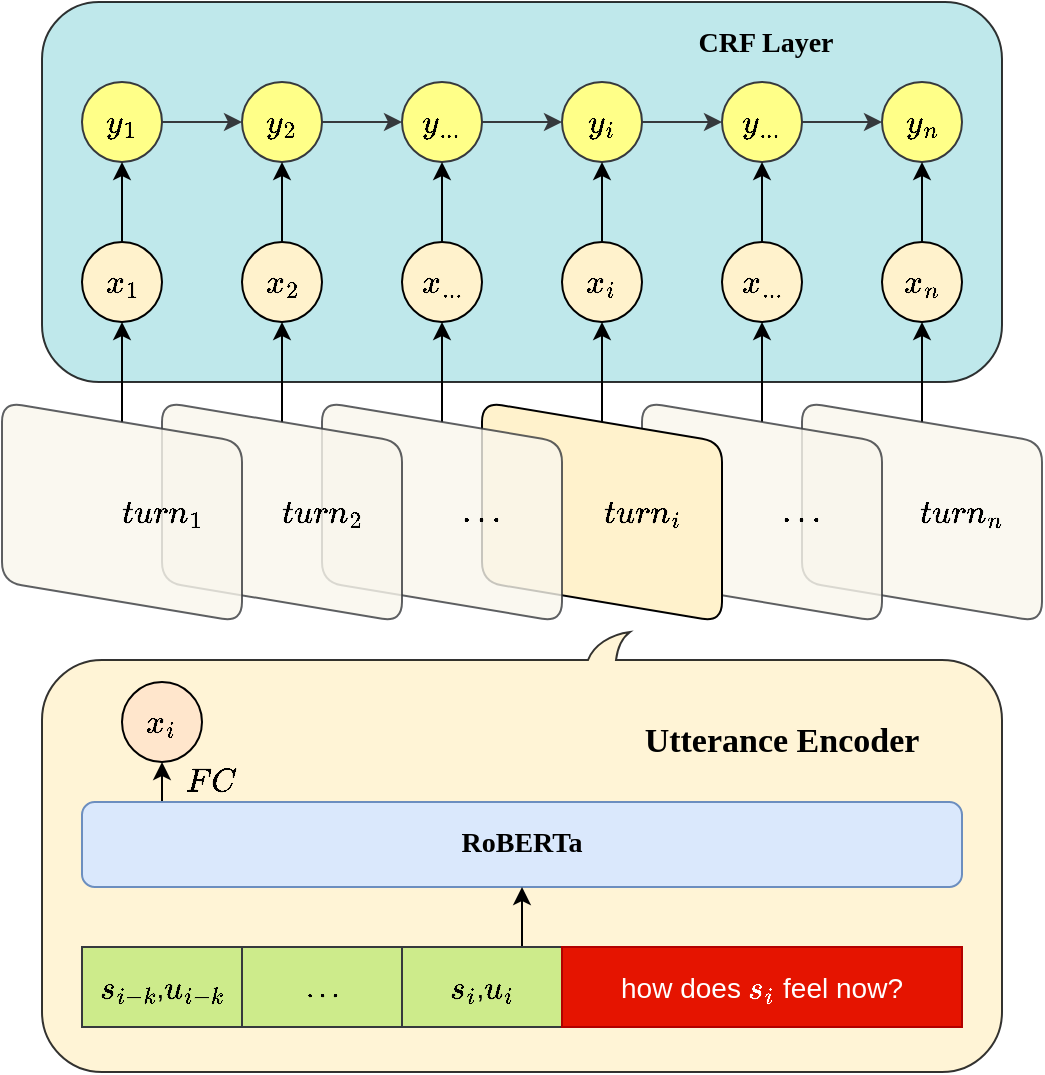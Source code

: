 <mxfile version="15.3.5" type="github">
  <diagram id="aTUWieN06N_suoqSjvtF" name="Page-1">
    <mxGraphModel dx="946" dy="589" grid="1" gridSize="10" guides="1" tooltips="1" connect="1" arrows="1" fold="1" page="1" pageScale="1" pageWidth="827" pageHeight="1169" math="1" shadow="0">
      <root>
        <mxCell id="0" />
        <mxCell id="1" parent="0" />
        <mxCell id="fIFfSu-pYB2bMiyCp4rf-40" value="" style="whiteSpace=wrap;html=1;shape=mxgraph.basic.roundRectCallout;dx=200;dy=14;size=30;boundedLbl=1;rounded=1;fontSize=14;fillColor=#fff2cc;opacity=80;perimeterSpacing=0;strokeWidth=1;direction=west;snapToPoint=0;sketch=0;strokeColor=#000000;" parent="1" vertex="1">
          <mxGeometry x="100" y="395" width="480" height="220" as="geometry" />
        </mxCell>
        <mxCell id="fIFfSu-pYB2bMiyCp4rf-34" value="" style="rounded=1;whiteSpace=wrap;html=1;fontSize=14;fillColor=#b0e3e6;opacity=80;absoluteArcSize=0;strokeColor=#000000;" parent="1" vertex="1">
          <mxGeometry x="100" y="80" width="480" height="190" as="geometry" />
        </mxCell>
        <mxCell id="fIFfSu-pYB2bMiyCp4rf-26" value="" style="edgeStyle=orthogonalEdgeStyle;rounded=0;orthogonalLoop=1;jettySize=auto;html=1;" parent="1" source="fIFfSu-pYB2bMiyCp4rf-11" target="rgQGkmDwn6sXFbKnUJ9g-35" edge="1">
          <mxGeometry relative="1" as="geometry" />
        </mxCell>
        <mxCell id="fIFfSu-pYB2bMiyCp4rf-11" value="" style="shape=parallelogram;perimeter=parallelogramPerimeter;whiteSpace=wrap;html=1;fixedSize=1;fillColor=#f9f7ed;rotation=90;rounded=1;opacity=80;strokeColor=#36393d;" parent="1" vertex="1">
          <mxGeometry x="485" y="275" width="110" height="120" as="geometry" />
        </mxCell>
        <mxCell id="fIFfSu-pYB2bMiyCp4rf-25" value="" style="edgeStyle=orthogonalEdgeStyle;rounded=0;orthogonalLoop=1;jettySize=auto;html=1;" parent="1" source="fIFfSu-pYB2bMiyCp4rf-12" target="rgQGkmDwn6sXFbKnUJ9g-34" edge="1">
          <mxGeometry relative="1" as="geometry" />
        </mxCell>
        <mxCell id="fIFfSu-pYB2bMiyCp4rf-12" value="" style="shape=parallelogram;perimeter=parallelogramPerimeter;whiteSpace=wrap;html=1;fixedSize=1;fillColor=#f9f7ed;rotation=90;rounded=1;opacity=80;strokeColor=#36393d;" parent="1" vertex="1">
          <mxGeometry x="405" y="275" width="110" height="120" as="geometry" />
        </mxCell>
        <mxCell id="fIFfSu-pYB2bMiyCp4rf-24" value="" style="edgeStyle=orthogonalEdgeStyle;rounded=0;orthogonalLoop=1;jettySize=auto;html=1;" parent="1" source="fIFfSu-pYB2bMiyCp4rf-13" target="rgQGkmDwn6sXFbKnUJ9g-33" edge="1">
          <mxGeometry relative="1" as="geometry" />
        </mxCell>
        <mxCell id="fIFfSu-pYB2bMiyCp4rf-13" value="" style="shape=parallelogram;perimeter=parallelogramPerimeter;whiteSpace=wrap;html=1;fixedSize=1;fillColor=#fff2cc;rotation=90;rounded=1;strokeColor=#000000;" parent="1" vertex="1">
          <mxGeometry x="325" y="275" width="110" height="120" as="geometry" />
        </mxCell>
        <mxCell id="fIFfSu-pYB2bMiyCp4rf-22" value="" style="edgeStyle=orthogonalEdgeStyle;rounded=0;orthogonalLoop=1;jettySize=auto;html=1;" parent="1" source="fIFfSu-pYB2bMiyCp4rf-10" target="rgQGkmDwn6sXFbKnUJ9g-32" edge="1">
          <mxGeometry relative="1" as="geometry" />
        </mxCell>
        <mxCell id="fIFfSu-pYB2bMiyCp4rf-10" value="&lt;span style=&quot;color: rgba(0 , 0 , 0 , 0) ; font-family: monospace ; font-size: 0px&quot;&gt;%3CmxGraphModel%3E%3Croot%3E%3CmxCell%20id%3D%220%22%2F%3E%3CmxCell%20id%3D%221%22%20parent%3D%220%22%2F%3E%3CmxCell%20id%3D%222%22%20value%3D%22%26lt%3Bspan%20style%3D%26quot%3Bfont-size%3A%2014px%26quot%3B%26gt%3B%5C(turn_1%5C)%26lt%3B%2Fspan%26gt%3B%22%20style%3D%22text%3Bhtml%3D1%3BstrokeColor%3Dnone%3BfillColor%3Dnone%3Balign%3Dcenter%3BverticalAlign%3Dmiddle%3BwhiteSpace%3Dwrap%3Brounded%3D0%3B%22%20vertex%3D%221%22%20parent%3D%221%22%3E%3CmxGeometry%20x%3D%22120%22%20y%3D%22325%22%20width%3D%2240%22%20height%3D%2220%22%20as%3D%22geometry%22%2F%3E%3C%2FmxCell%3E%3C%2Froot%3E%3C%2FmxGraphModel%3E&lt;/span&gt;" style="shape=parallelogram;perimeter=parallelogramPerimeter;whiteSpace=wrap;html=1;fixedSize=1;fillColor=#f9f7ed;rotation=90;rounded=1;opacity=80;strokeColor=#36393d;" parent="1" vertex="1">
          <mxGeometry x="245" y="275" width="110" height="120" as="geometry" />
        </mxCell>
        <mxCell id="rgQGkmDwn6sXFbKnUJ9g-9" style="edgeStyle=orthogonalEdgeStyle;rounded=0;orthogonalLoop=1;jettySize=auto;html=1;entryX=0.5;entryY=1;entryDx=0;entryDy=0;" parent="1" edge="1">
          <mxGeometry relative="1" as="geometry">
            <mxPoint x="160" y="480" as="sourcePoint" />
            <mxPoint x="160" y="460" as="targetPoint" />
          </mxGeometry>
        </mxCell>
        <mxCell id="rgQGkmDwn6sXFbKnUJ9g-1" value="&lt;font style=&quot;font-size: 14px&quot; face=&quot;Times New Roman&quot;&gt;&lt;b&gt;RoBERTa&lt;/b&gt;&lt;/font&gt;" style="rounded=1;whiteSpace=wrap;html=1;fillColor=#dae8fc;strokeColor=#6c8ebf;direction=east;" parent="1" vertex="1">
          <mxGeometry x="120" y="480" width="440" height="42.5" as="geometry" />
        </mxCell>
        <mxCell id="rgQGkmDwn6sXFbKnUJ9g-2" value="&lt;font style=&quot;font-size: 14px&quot;&gt;\(s_{i-k}\),\(u_{i-k}\)&lt;/font&gt;" style="rounded=0;whiteSpace=wrap;html=1;fillColor=#cdeb8b;strokeColor=#36393d;direction=east;" parent="1" vertex="1">
          <mxGeometry x="120" y="552.5" width="80" height="40" as="geometry" />
        </mxCell>
        <mxCell id="rgQGkmDwn6sXFbKnUJ9g-7" value="" style="edgeStyle=orthogonalEdgeStyle;rounded=0;orthogonalLoop=1;jettySize=auto;html=1;exitX=0.75;exitY=0;exitDx=0;exitDy=0;" parent="1" source="rgQGkmDwn6sXFbKnUJ9g-4" target="rgQGkmDwn6sXFbKnUJ9g-1" edge="1">
          <mxGeometry relative="1" as="geometry" />
        </mxCell>
        <mxCell id="rgQGkmDwn6sXFbKnUJ9g-4" value="&lt;font style=&quot;font-size: 14px&quot;&gt;\(s_{i}\),\(u_{i}\)&lt;/font&gt;" style="rounded=0;whiteSpace=wrap;html=1;fillColor=#cdeb8b;strokeColor=#36393d;direction=east;" parent="1" vertex="1">
          <mxGeometry x="280" y="552.5" width="80" height="40" as="geometry" />
        </mxCell>
        <mxCell id="rgQGkmDwn6sXFbKnUJ9g-5" value="\(...\)" style="rounded=0;whiteSpace=wrap;html=1;fillColor=#cdeb8b;strokeColor=#36393d;direction=east;" parent="1" vertex="1">
          <mxGeometry x="200" y="552.5" width="80" height="40" as="geometry" />
        </mxCell>
        <mxCell id="rgQGkmDwn6sXFbKnUJ9g-6" value="&lt;font style=&quot;font-size: 14px&quot;&gt;how does \(s_i\) feel now?&lt;/font&gt;" style="rounded=0;whiteSpace=wrap;html=1;fillColor=#e51400;strokeColor=#B20000;direction=east;fontColor=#ffffff;" parent="1" vertex="1">
          <mxGeometry x="360" y="552.5" width="200" height="40" as="geometry" />
        </mxCell>
        <mxCell id="rgQGkmDwn6sXFbKnUJ9g-77" style="edgeStyle=orthogonalEdgeStyle;rounded=0;orthogonalLoop=1;jettySize=auto;html=1;entryX=0;entryY=0.5;entryDx=0;entryDy=0;fillColor=#ffff88;strokeColor=#36393d;" parent="1" source="rgQGkmDwn6sXFbKnUJ9g-19" target="rgQGkmDwn6sXFbKnUJ9g-24" edge="1">
          <mxGeometry relative="1" as="geometry" />
        </mxCell>
        <mxCell id="rgQGkmDwn6sXFbKnUJ9g-19" value="&lt;font style=&quot;font-size: 14px&quot;&gt;\(y_1\)&lt;/font&gt;" style="ellipse;whiteSpace=wrap;html=1;aspect=fixed;fillColor=#ffff88;strokeColor=#36393d;" parent="1" vertex="1">
          <mxGeometry x="120" y="120" width="40" height="40" as="geometry" />
        </mxCell>
        <mxCell id="rgQGkmDwn6sXFbKnUJ9g-79" style="edgeStyle=orthogonalEdgeStyle;rounded=0;orthogonalLoop=1;jettySize=auto;html=1;entryX=0;entryY=0.5;entryDx=0;entryDy=0;fillColor=#ffff88;strokeColor=#36393d;" parent="1" source="rgQGkmDwn6sXFbKnUJ9g-20" target="rgQGkmDwn6sXFbKnUJ9g-21" edge="1">
          <mxGeometry relative="1" as="geometry" />
        </mxCell>
        <mxCell id="rgQGkmDwn6sXFbKnUJ9g-20" value="&lt;font style=&quot;font-size: 14px&quot;&gt;\(y_{...}\)&lt;/font&gt;" style="ellipse;whiteSpace=wrap;html=1;aspect=fixed;fillColor=#ffff88;strokeColor=#36393d;" parent="1" vertex="1">
          <mxGeometry x="280" y="120" width="40" height="40" as="geometry" />
        </mxCell>
        <mxCell id="rgQGkmDwn6sXFbKnUJ9g-80" style="edgeStyle=orthogonalEdgeStyle;rounded=0;orthogonalLoop=1;jettySize=auto;html=1;entryX=0;entryY=0.5;entryDx=0;entryDy=0;fillColor=#ffff88;strokeColor=#36393d;" parent="1" source="rgQGkmDwn6sXFbKnUJ9g-21" target="rgQGkmDwn6sXFbKnUJ9g-22" edge="1">
          <mxGeometry relative="1" as="geometry" />
        </mxCell>
        <mxCell id="rgQGkmDwn6sXFbKnUJ9g-21" value="&lt;font style=&quot;font-size: 14px&quot;&gt;\(y_i\)&lt;/font&gt;" style="ellipse;whiteSpace=wrap;html=1;aspect=fixed;fontStyle=1;fillColor=#ffff88;strokeColor=#36393d;" parent="1" vertex="1">
          <mxGeometry x="360" y="120" width="40" height="40" as="geometry" />
        </mxCell>
        <mxCell id="rgQGkmDwn6sXFbKnUJ9g-81" style="edgeStyle=orthogonalEdgeStyle;rounded=0;orthogonalLoop=1;jettySize=auto;html=1;fillColor=#ffff88;strokeColor=#36393d;" parent="1" source="rgQGkmDwn6sXFbKnUJ9g-22" target="rgQGkmDwn6sXFbKnUJ9g-23" edge="1">
          <mxGeometry relative="1" as="geometry" />
        </mxCell>
        <mxCell id="rgQGkmDwn6sXFbKnUJ9g-22" value="&lt;font style=&quot;font-size: 14px&quot;&gt;\(y_{...}\)&lt;/font&gt;" style="ellipse;whiteSpace=wrap;html=1;aspect=fixed;fillColor=#ffff88;strokeColor=#36393d;" parent="1" vertex="1">
          <mxGeometry x="440" y="120" width="40" height="40" as="geometry" />
        </mxCell>
        <mxCell id="rgQGkmDwn6sXFbKnUJ9g-23" value="&lt;font style=&quot;font-size: 14px&quot;&gt;\(y_n\)&lt;/font&gt;" style="ellipse;whiteSpace=wrap;html=1;aspect=fixed;fillColor=#ffff88;strokeColor=#36393d;" parent="1" vertex="1">
          <mxGeometry x="520" y="120" width="40" height="40" as="geometry" />
        </mxCell>
        <mxCell id="rgQGkmDwn6sXFbKnUJ9g-78" style="edgeStyle=orthogonalEdgeStyle;rounded=0;orthogonalLoop=1;jettySize=auto;html=1;entryX=0;entryY=0.5;entryDx=0;entryDy=0;fillColor=#ffff88;strokeColor=#36393d;" parent="1" source="rgQGkmDwn6sXFbKnUJ9g-24" target="rgQGkmDwn6sXFbKnUJ9g-20" edge="1">
          <mxGeometry relative="1" as="geometry" />
        </mxCell>
        <mxCell id="rgQGkmDwn6sXFbKnUJ9g-24" value="&lt;font style=&quot;font-size: 14px&quot;&gt;\(y_2\)&lt;/font&gt;" style="ellipse;whiteSpace=wrap;html=1;aspect=fixed;fillColor=#ffff88;strokeColor=#36393d;" parent="1" vertex="1">
          <mxGeometry x="200" y="120" width="40" height="40" as="geometry" />
        </mxCell>
        <mxCell id="rgQGkmDwn6sXFbKnUJ9g-71" style="edgeStyle=orthogonalEdgeStyle;rounded=0;orthogonalLoop=1;jettySize=auto;html=1;entryX=0.5;entryY=1;entryDx=0;entryDy=0;" parent="1" source="rgQGkmDwn6sXFbKnUJ9g-31" target="rgQGkmDwn6sXFbKnUJ9g-19" edge="1">
          <mxGeometry relative="1" as="geometry" />
        </mxCell>
        <mxCell id="rgQGkmDwn6sXFbKnUJ9g-31" value="&lt;font style=&quot;font-size: 14px&quot;&gt;\(x_1\)&lt;/font&gt;" style="ellipse;whiteSpace=wrap;html=1;aspect=fixed;fillColor=#fff2cc;strokeColor=#000000;" parent="1" vertex="1">
          <mxGeometry x="120" y="200" width="40" height="40" as="geometry" />
        </mxCell>
        <mxCell id="rgQGkmDwn6sXFbKnUJ9g-73" style="edgeStyle=orthogonalEdgeStyle;rounded=0;orthogonalLoop=1;jettySize=auto;html=1;" parent="1" source="rgQGkmDwn6sXFbKnUJ9g-32" target="rgQGkmDwn6sXFbKnUJ9g-20" edge="1">
          <mxGeometry relative="1" as="geometry" />
        </mxCell>
        <mxCell id="rgQGkmDwn6sXFbKnUJ9g-32" value="&lt;font style=&quot;font-size: 14px&quot;&gt;\(x_{...}\)&lt;/font&gt;" style="ellipse;whiteSpace=wrap;html=1;aspect=fixed;fillColor=#fff2cc;strokeColor=#000000;" parent="1" vertex="1">
          <mxGeometry x="280" y="200" width="40" height="40" as="geometry" />
        </mxCell>
        <mxCell id="rgQGkmDwn6sXFbKnUJ9g-74" style="edgeStyle=orthogonalEdgeStyle;rounded=0;orthogonalLoop=1;jettySize=auto;html=1;entryX=0.5;entryY=1;entryDx=0;entryDy=0;" parent="1" source="rgQGkmDwn6sXFbKnUJ9g-33" target="rgQGkmDwn6sXFbKnUJ9g-21" edge="1">
          <mxGeometry relative="1" as="geometry" />
        </mxCell>
        <mxCell id="rgQGkmDwn6sXFbKnUJ9g-33" value="&lt;font style=&quot;font-size: 14px&quot;&gt;\(x_i\)&lt;/font&gt;" style="ellipse;whiteSpace=wrap;html=1;aspect=fixed;fontStyle=1;fillColor=#fff2cc;strokeColor=#000000;" parent="1" vertex="1">
          <mxGeometry x="360" y="200" width="40" height="40" as="geometry" />
        </mxCell>
        <mxCell id="rgQGkmDwn6sXFbKnUJ9g-75" style="edgeStyle=orthogonalEdgeStyle;rounded=0;orthogonalLoop=1;jettySize=auto;html=1;entryX=0.5;entryY=1;entryDx=0;entryDy=0;" parent="1" source="rgQGkmDwn6sXFbKnUJ9g-34" target="rgQGkmDwn6sXFbKnUJ9g-22" edge="1">
          <mxGeometry relative="1" as="geometry" />
        </mxCell>
        <mxCell id="rgQGkmDwn6sXFbKnUJ9g-34" value="&lt;font style=&quot;font-size: 14px&quot;&gt;\(x_{...}\)&lt;/font&gt;" style="ellipse;whiteSpace=wrap;html=1;aspect=fixed;fillColor=#fff2cc;strokeColor=#000000;" parent="1" vertex="1">
          <mxGeometry x="440" y="200" width="40" height="40" as="geometry" />
        </mxCell>
        <mxCell id="rgQGkmDwn6sXFbKnUJ9g-76" style="edgeStyle=orthogonalEdgeStyle;rounded=0;orthogonalLoop=1;jettySize=auto;html=1;entryX=0.5;entryY=1;entryDx=0;entryDy=0;" parent="1" source="rgQGkmDwn6sXFbKnUJ9g-35" target="rgQGkmDwn6sXFbKnUJ9g-23" edge="1">
          <mxGeometry relative="1" as="geometry" />
        </mxCell>
        <mxCell id="rgQGkmDwn6sXFbKnUJ9g-35" value="&lt;font style=&quot;font-size: 14px&quot;&gt;\(x_n\)&lt;/font&gt;" style="ellipse;whiteSpace=wrap;html=1;aspect=fixed;fillColor=#fff2cc;strokeColor=#000000;" parent="1" vertex="1">
          <mxGeometry x="520" y="200" width="40" height="40" as="geometry" />
        </mxCell>
        <mxCell id="rgQGkmDwn6sXFbKnUJ9g-72" style="edgeStyle=orthogonalEdgeStyle;rounded=0;orthogonalLoop=1;jettySize=auto;html=1;entryX=0.5;entryY=1;entryDx=0;entryDy=0;" parent="1" source="rgQGkmDwn6sXFbKnUJ9g-36" target="rgQGkmDwn6sXFbKnUJ9g-24" edge="1">
          <mxGeometry relative="1" as="geometry" />
        </mxCell>
        <mxCell id="rgQGkmDwn6sXFbKnUJ9g-36" value="&lt;font style=&quot;font-size: 14px&quot;&gt;\(x_2\)&lt;/font&gt;" style="ellipse;whiteSpace=wrap;html=1;aspect=fixed;fillColor=#fff2cc;strokeColor=#000000;" parent="1" vertex="1">
          <mxGeometry x="200" y="200" width="40" height="40" as="geometry" />
        </mxCell>
        <mxCell id="rgQGkmDwn6sXFbKnUJ9g-48" value="&lt;font style=&quot;font-size: 14px&quot;&gt;\(x_i\)&lt;/font&gt;" style="ellipse;whiteSpace=wrap;html=1;aspect=fixed;fillColor=#ffe6cc;strokeColor=#000000;direction=east;" parent="1" vertex="1">
          <mxGeometry x="140" y="420" width="40" height="40" as="geometry" />
        </mxCell>
        <mxCell id="fIFfSu-pYB2bMiyCp4rf-21" value="" style="edgeStyle=orthogonalEdgeStyle;rounded=0;orthogonalLoop=1;jettySize=auto;html=1;" parent="1" source="fIFfSu-pYB2bMiyCp4rf-8" target="rgQGkmDwn6sXFbKnUJ9g-36" edge="1">
          <mxGeometry relative="1" as="geometry" />
        </mxCell>
        <mxCell id="fIFfSu-pYB2bMiyCp4rf-8" value="" style="shape=parallelogram;perimeter=parallelogramPerimeter;whiteSpace=wrap;html=1;fixedSize=1;fillColor=#f9f7ed;rotation=90;rounded=1;opacity=80;strokeColor=#36393d;" parent="1" vertex="1">
          <mxGeometry x="165" y="275" width="110" height="120" as="geometry" />
        </mxCell>
        <mxCell id="fIFfSu-pYB2bMiyCp4rf-20" value="" style="edgeStyle=orthogonalEdgeStyle;rounded=0;orthogonalLoop=1;jettySize=auto;html=1;" parent="1" source="fIFfSu-pYB2bMiyCp4rf-9" target="rgQGkmDwn6sXFbKnUJ9g-31" edge="1">
          <mxGeometry relative="1" as="geometry" />
        </mxCell>
        <mxCell id="fIFfSu-pYB2bMiyCp4rf-9" value="" style="shape=parallelogram;perimeter=parallelogramPerimeter;whiteSpace=wrap;html=1;fixedSize=1;fillColor=#f9f7ed;rotation=90;rounded=1;opacity=80;strokeColor=#36393d;" parent="1" vertex="1">
          <mxGeometry x="85" y="275" width="110" height="120" as="geometry" />
        </mxCell>
        <mxCell id="fIFfSu-pYB2bMiyCp4rf-14" value="&lt;span style=&quot;font-size: 14px&quot;&gt;\(turn_1\)&lt;/span&gt;" style="text;html=1;strokeColor=none;fillColor=none;align=center;verticalAlign=middle;whiteSpace=wrap;rounded=1;" parent="1" vertex="1">
          <mxGeometry x="140" y="325" width="40" height="20" as="geometry" />
        </mxCell>
        <mxCell id="fIFfSu-pYB2bMiyCp4rf-15" value="&lt;span style=&quot;font-size: 14px&quot;&gt;\(turn_2\)&lt;/span&gt;" style="text;html=1;strokeColor=none;fillColor=none;align=center;verticalAlign=middle;whiteSpace=wrap;rounded=1;" parent="1" vertex="1">
          <mxGeometry x="220" y="325" width="40" height="20" as="geometry" />
        </mxCell>
        <mxCell id="fIFfSu-pYB2bMiyCp4rf-16" value="&lt;span style=&quot;font-size: 14px&quot;&gt;\(...\)&lt;/span&gt;" style="text;html=1;strokeColor=none;fillColor=none;align=center;verticalAlign=middle;whiteSpace=wrap;rounded=1;" parent="1" vertex="1">
          <mxGeometry x="300" y="325" width="40" height="20" as="geometry" />
        </mxCell>
        <mxCell id="fIFfSu-pYB2bMiyCp4rf-17" value="&lt;span style=&quot;font-size: 14px&quot;&gt;\(turn_i\)&lt;/span&gt;" style="text;html=1;strokeColor=none;fillColor=none;align=center;verticalAlign=middle;whiteSpace=wrap;rounded=1;" parent="1" vertex="1">
          <mxGeometry x="380" y="325" width="40" height="20" as="geometry" />
        </mxCell>
        <mxCell id="fIFfSu-pYB2bMiyCp4rf-19" value="&lt;span style=&quot;font-size: 14px&quot;&gt;\(turn_n\)&lt;/span&gt;" style="text;html=1;strokeColor=none;fillColor=none;align=center;verticalAlign=middle;whiteSpace=wrap;rounded=1;" parent="1" vertex="1">
          <mxGeometry x="540" y="325" width="40" height="20" as="geometry" />
        </mxCell>
        <mxCell id="fIFfSu-pYB2bMiyCp4rf-32" value="&lt;span style=&quot;font-size: 14px&quot;&gt;\(...\)&lt;/span&gt;" style="text;html=1;strokeColor=none;fillColor=none;align=center;verticalAlign=middle;whiteSpace=wrap;rounded=1;" parent="1" vertex="1">
          <mxGeometry x="460" y="325" width="40" height="20" as="geometry" />
        </mxCell>
        <mxCell id="fIFfSu-pYB2bMiyCp4rf-33" value="&lt;font face=&quot;Times New Roman&quot; size=&quot;1&quot;&gt;&lt;b style=&quot;font-size: 17px&quot;&gt;Utterance Encoder&lt;/b&gt;&lt;/font&gt;" style="text;html=1;strokeColor=none;fillColor=none;align=center;verticalAlign=middle;whiteSpace=wrap;rounded=0;opacity=80;fontSize=14;" parent="1" vertex="1">
          <mxGeometry x="390" y="440" width="160" height="20" as="geometry" />
        </mxCell>
        <mxCell id="fIFfSu-pYB2bMiyCp4rf-41" value="&lt;b&gt;&lt;font face=&quot;Times New Roman&quot;&gt;CRF Layer&lt;/font&gt;&lt;/b&gt;" style="text;html=1;strokeColor=none;fillColor=none;align=center;verticalAlign=middle;whiteSpace=wrap;rounded=0;sketch=0;fontSize=14;opacity=80;" parent="1" vertex="1">
          <mxGeometry x="394" y="90" width="136" height="20" as="geometry" />
        </mxCell>
        <mxCell id="fIFfSu-pYB2bMiyCp4rf-43" value="\(FC\)" style="text;html=1;strokeColor=none;fillColor=none;align=center;verticalAlign=middle;whiteSpace=wrap;rounded=0;sketch=0;fontSize=14;opacity=80;" parent="1" vertex="1">
          <mxGeometry x="165" y="460" width="40" height="20" as="geometry" />
        </mxCell>
      </root>
    </mxGraphModel>
  </diagram>
</mxfile>
